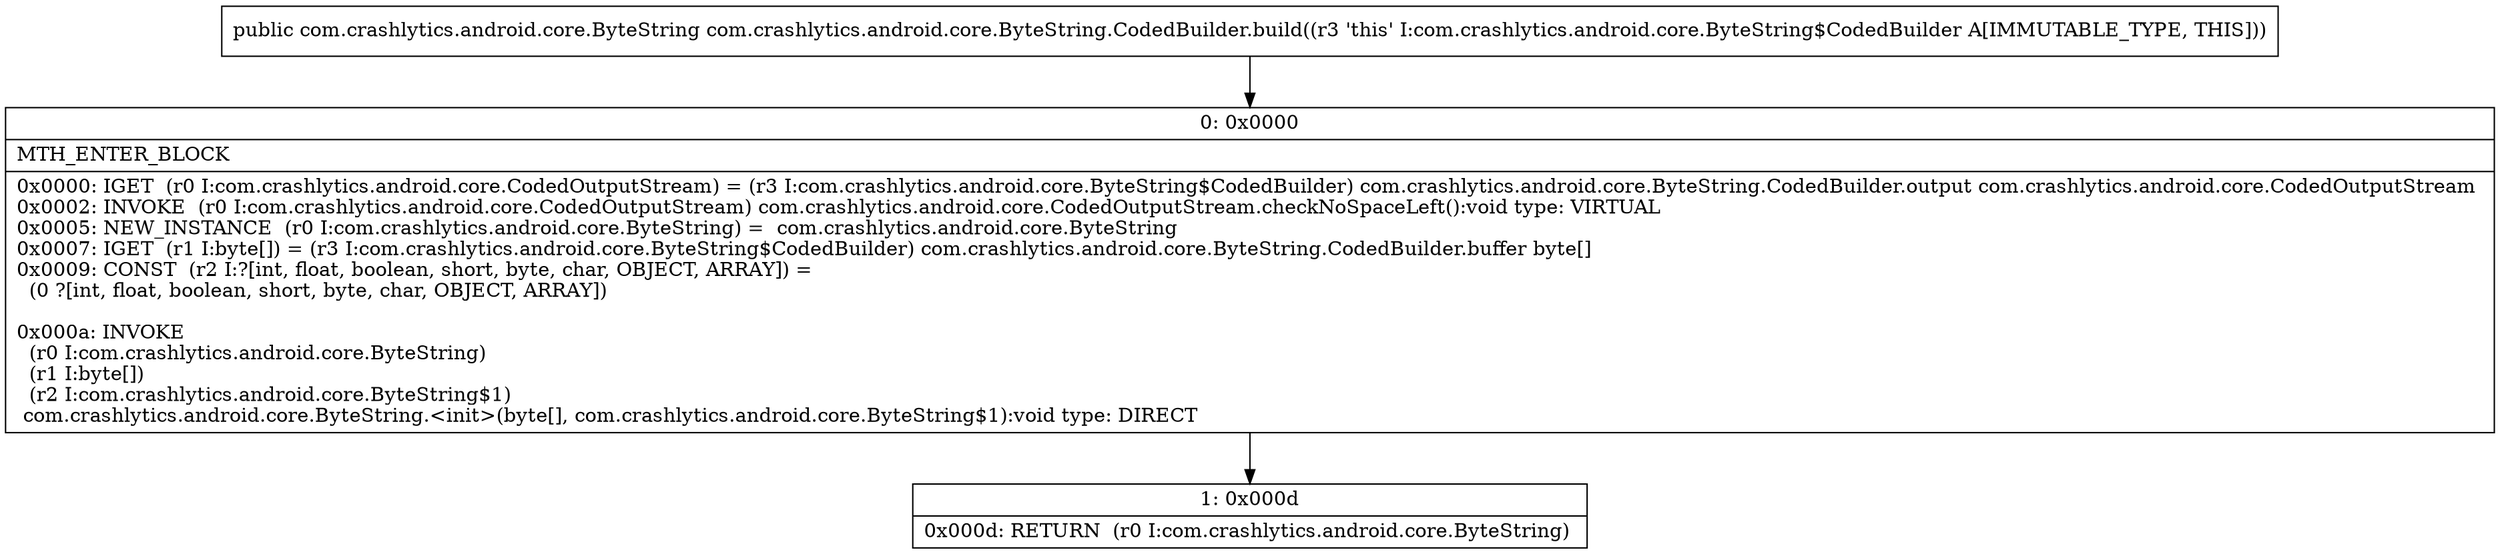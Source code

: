 digraph "CFG forcom.crashlytics.android.core.ByteString.CodedBuilder.build()Lcom\/crashlytics\/android\/core\/ByteString;" {
Node_0 [shape=record,label="{0\:\ 0x0000|MTH_ENTER_BLOCK\l|0x0000: IGET  (r0 I:com.crashlytics.android.core.CodedOutputStream) = (r3 I:com.crashlytics.android.core.ByteString$CodedBuilder) com.crashlytics.android.core.ByteString.CodedBuilder.output com.crashlytics.android.core.CodedOutputStream \l0x0002: INVOKE  (r0 I:com.crashlytics.android.core.CodedOutputStream) com.crashlytics.android.core.CodedOutputStream.checkNoSpaceLeft():void type: VIRTUAL \l0x0005: NEW_INSTANCE  (r0 I:com.crashlytics.android.core.ByteString) =  com.crashlytics.android.core.ByteString \l0x0007: IGET  (r1 I:byte[]) = (r3 I:com.crashlytics.android.core.ByteString$CodedBuilder) com.crashlytics.android.core.ByteString.CodedBuilder.buffer byte[] \l0x0009: CONST  (r2 I:?[int, float, boolean, short, byte, char, OBJECT, ARRAY]) = \l  (0 ?[int, float, boolean, short, byte, char, OBJECT, ARRAY])\l \l0x000a: INVOKE  \l  (r0 I:com.crashlytics.android.core.ByteString)\l  (r1 I:byte[])\l  (r2 I:com.crashlytics.android.core.ByteString$1)\l com.crashlytics.android.core.ByteString.\<init\>(byte[], com.crashlytics.android.core.ByteString$1):void type: DIRECT \l}"];
Node_1 [shape=record,label="{1\:\ 0x000d|0x000d: RETURN  (r0 I:com.crashlytics.android.core.ByteString) \l}"];
MethodNode[shape=record,label="{public com.crashlytics.android.core.ByteString com.crashlytics.android.core.ByteString.CodedBuilder.build((r3 'this' I:com.crashlytics.android.core.ByteString$CodedBuilder A[IMMUTABLE_TYPE, THIS])) }"];
MethodNode -> Node_0;
Node_0 -> Node_1;
}

